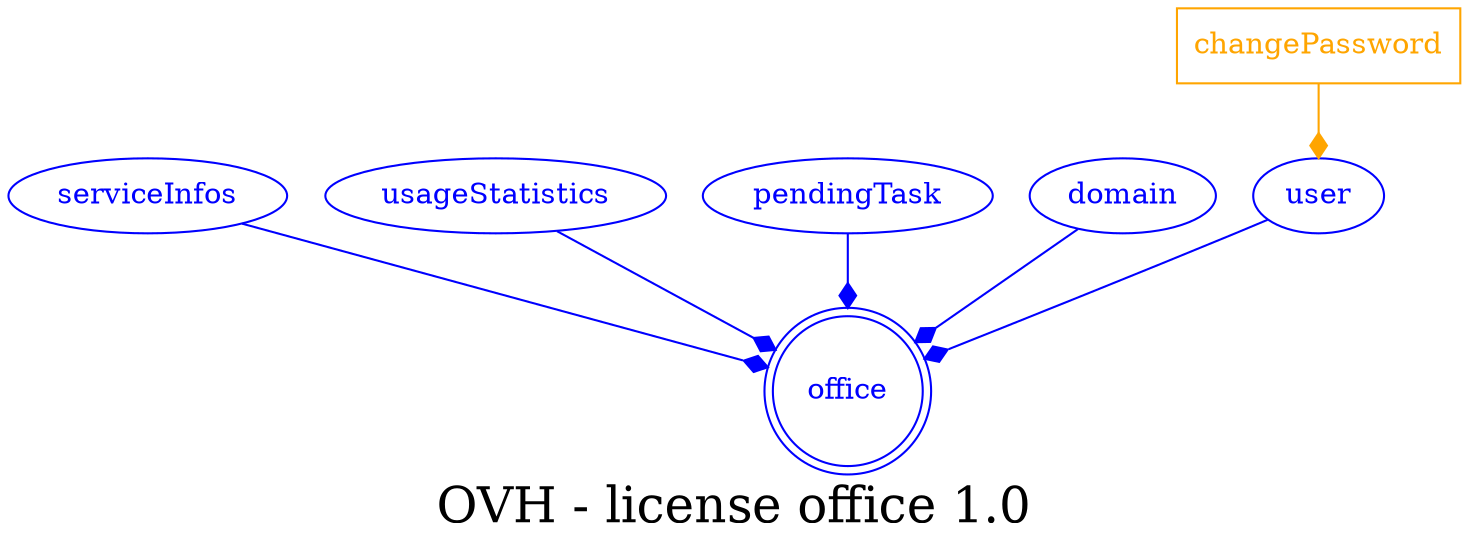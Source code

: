 digraph LexiconGraph {
graph[label="OVH - license office 1.0", fontsize=24]
splines=true
"office" [color=blue, fontcolor=blue, shape=doublecircle]
"serviceInfos" -> "office" [color=blue, fontcolor=blue, arrowhead=diamond, arrowtail=none]
"serviceInfos" [color=blue, fontcolor=blue, shape=ellipse]
"usageStatistics" -> "office" [color=blue, fontcolor=blue, arrowhead=diamond, arrowtail=none]
"usageStatistics" [color=blue, fontcolor=blue, shape=ellipse]
"pendingTask" -> "office" [color=blue, fontcolor=blue, arrowhead=diamond, arrowtail=none]
"pendingTask" [color=blue, fontcolor=blue, shape=ellipse]
"domain" -> "office" [color=blue, fontcolor=blue, arrowhead=diamond, arrowtail=none]
"domain" [color=blue, fontcolor=blue, shape=ellipse]
"user" -> "office" [color=blue, fontcolor=blue, arrowhead=diamond, arrowtail=none]
"user" [color=blue, fontcolor=blue, shape=ellipse]
"changePassword" [color=orange, fontcolor=orange, shape=box]
"changePassword" -> "user" [color=orange, fontcolor=orange, arrowhead=diamond, arrowtail=none]
}
